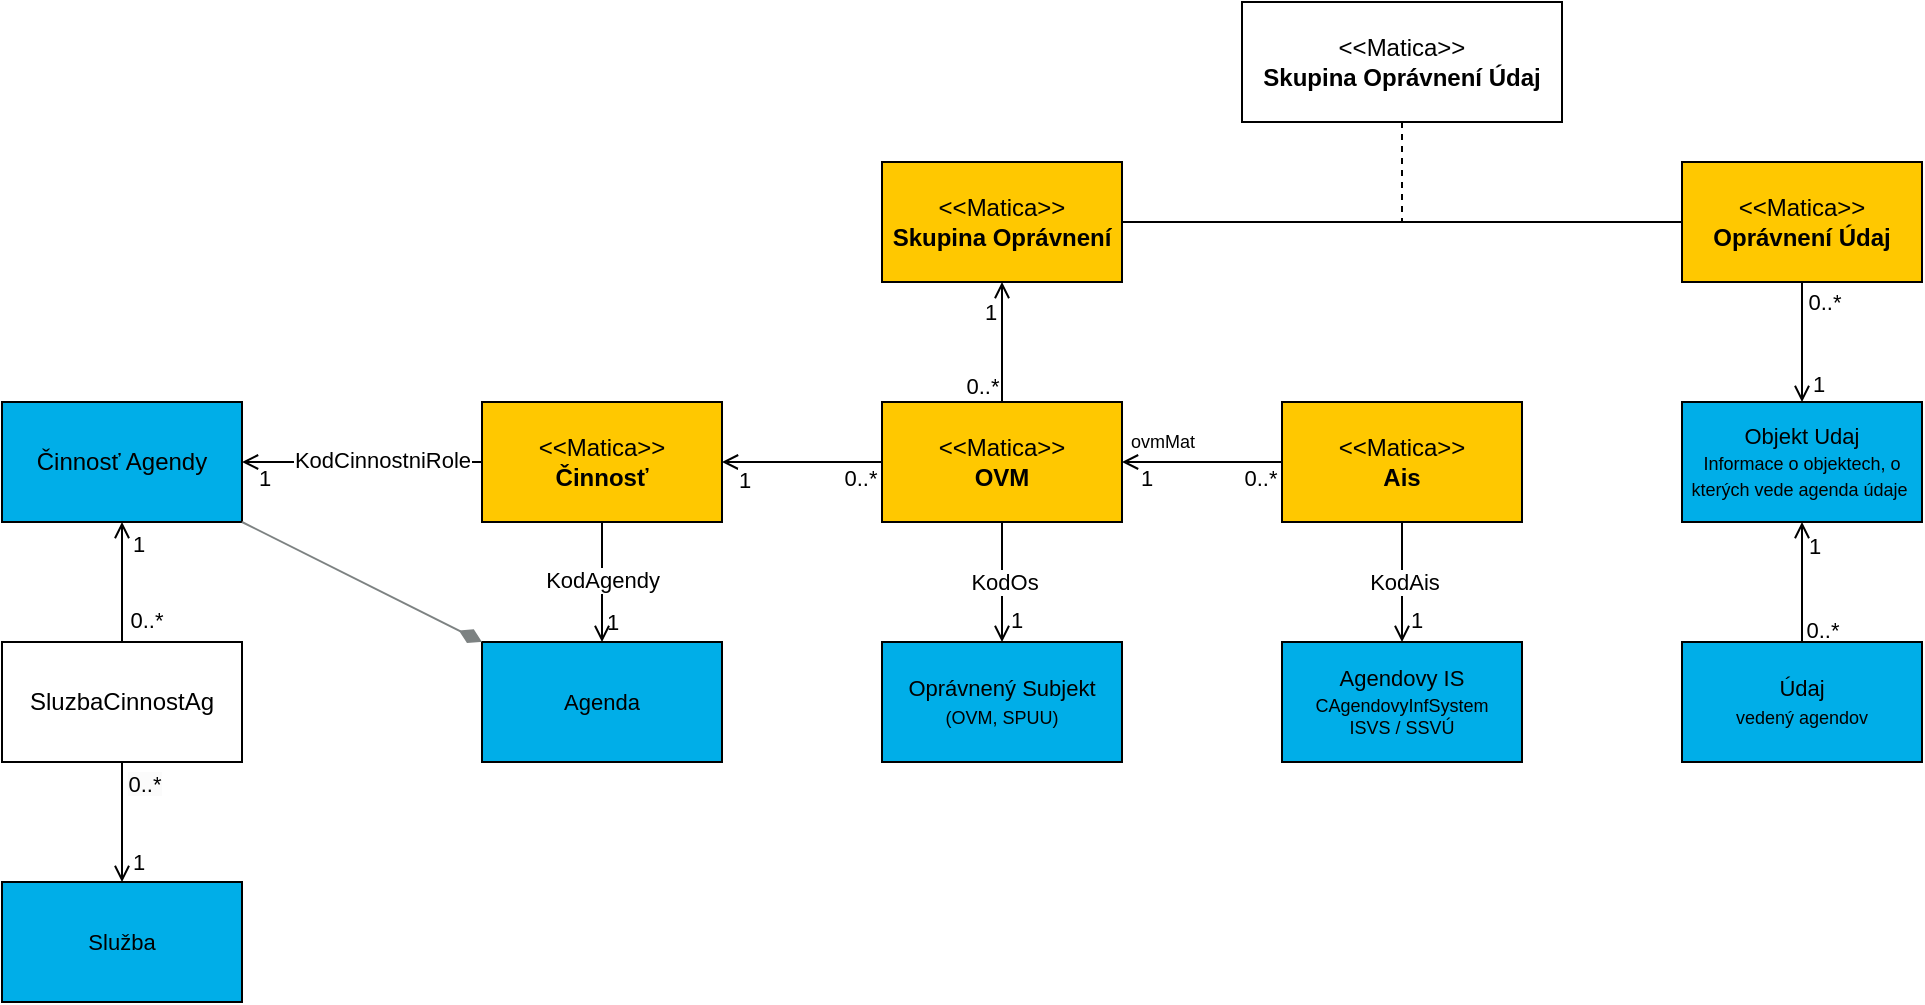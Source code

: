 <mxfile version="26.1.1">
  <diagram id="C5RBs43oDa-KdzZeNtuy" name="Page-1">
    <mxGraphModel dx="2074" dy="1197" grid="1" gridSize="10" guides="1" tooltips="1" connect="1" arrows="1" fold="1" page="1" pageScale="1" pageWidth="1169" pageHeight="827" math="0" shadow="0">
      <root>
        <mxCell id="WIyWlLk6GJQsqaUBKTNV-0" />
        <mxCell id="WIyWlLk6GJQsqaUBKTNV-1" parent="WIyWlLk6GJQsqaUBKTNV-0" />
        <mxCell id="vt_LdCKFK2phQcsKuzaI-10" value="" style="edgeStyle=orthogonalEdgeStyle;shape=connector;rounded=0;orthogonalLoop=1;jettySize=auto;html=1;strokeColor=default;align=center;verticalAlign=middle;fontFamily=Helvetica;fontSize=11;fontColor=default;labelBackgroundColor=default;endArrow=open;endFill=0;sourceMultiplicity=1..*;targetMultiplicity=0..1;label=XXXX" parent="WIyWlLk6GJQsqaUBKTNV-1" source="vt_LdCKFK2phQcsKuzaI-7" target="vt_LdCKFK2phQcsKuzaI-9" edge="1">
          <mxGeometry relative="1" as="geometry" />
        </mxCell>
        <mxCell id="vt_LdCKFK2phQcsKuzaI-13" value="1" style="edgeLabel;html=1;align=center;verticalAlign=middle;resizable=0;points=[];fontFamily=Helvetica;fontSize=11;fontColor=default;labelBackgroundColor=none;" parent="vt_LdCKFK2phQcsKuzaI-10" vertex="1" connectable="0">
          <mxGeometry x="0.672" y="1" relative="1" as="geometry">
            <mxPoint x="6" y="-1" as="offset" />
          </mxGeometry>
        </mxCell>
        <mxCell id="vt_LdCKFK2phQcsKuzaI-26" value="KodOs" style="edgeLabel;html=1;align=center;verticalAlign=middle;resizable=0;points=[];fontFamily=Helvetica;fontSize=11;fontColor=default;labelBackgroundColor=default;" parent="vt_LdCKFK2phQcsKuzaI-10" vertex="1" connectable="0">
          <mxGeometry x="-0.01" y="1" relative="1" as="geometry">
            <mxPoint as="offset" />
          </mxGeometry>
        </mxCell>
        <mxCell id="vt_LdCKFK2phQcsKuzaI-14" value="" style="edgeStyle=orthogonalEdgeStyle;shape=connector;rounded=0;orthogonalLoop=1;jettySize=auto;html=1;strokeColor=default;align=center;verticalAlign=middle;fontFamily=Helvetica;fontSize=11;fontColor=default;labelBackgroundColor=default;endArrow=open;endFill=0;" parent="WIyWlLk6GJQsqaUBKTNV-1" source="vt_LdCKFK2phQcsKuzaI-7" target="vt_LdCKFK2phQcsKuzaI-12" edge="1">
          <mxGeometry relative="1" as="geometry" />
        </mxCell>
        <mxCell id="vt_LdCKFK2phQcsKuzaI-15" value="1" style="edgeLabel;html=1;align=center;verticalAlign=middle;resizable=0;points=[];fontFamily=Helvetica;fontSize=11;fontColor=default;labelBackgroundColor=default;" parent="vt_LdCKFK2phQcsKuzaI-14" vertex="1" connectable="0">
          <mxGeometry x="0.595" y="1" relative="1" as="geometry">
            <mxPoint x="-5" y="8" as="offset" />
          </mxGeometry>
        </mxCell>
        <mxCell id="vt_LdCKFK2phQcsKuzaI-29" value="0..*" style="edgeLabel;html=1;align=center;verticalAlign=middle;resizable=0;points=[];fontFamily=Helvetica;fontSize=11;fontColor=default;labelBackgroundColor=none;" parent="vt_LdCKFK2phQcsKuzaI-14" vertex="1" connectable="0">
          <mxGeometry x="-0.767" y="1" relative="1" as="geometry">
            <mxPoint x="-2" y="7" as="offset" />
          </mxGeometry>
        </mxCell>
        <mxCell id="vt_LdCKFK2phQcsKuzaI-28" value="" style="edgeStyle=orthogonalEdgeStyle;shape=connector;rounded=0;orthogonalLoop=1;jettySize=auto;html=1;strokeColor=default;align=center;verticalAlign=middle;fontFamily=Helvetica;fontSize=11;fontColor=default;labelBackgroundColor=default;endArrow=open;endFill=0;" parent="WIyWlLk6GJQsqaUBKTNV-1" source="vt_LdCKFK2phQcsKuzaI-27" target="vt_LdCKFK2phQcsKuzaI-7" edge="1">
          <mxGeometry relative="1" as="geometry" />
        </mxCell>
        <mxCell id="vt_LdCKFK2phQcsKuzaI-30" value="1" style="edgeLabel;html=1;align=center;verticalAlign=middle;resizable=0;points=[];fontFamily=Helvetica;fontSize=11;fontColor=default;labelBackgroundColor=none;" parent="vt_LdCKFK2phQcsKuzaI-28" vertex="1" connectable="0">
          <mxGeometry x="0.716" y="-1" relative="1" as="geometry">
            <mxPoint y="9" as="offset" />
          </mxGeometry>
        </mxCell>
        <mxCell id="vt_LdCKFK2phQcsKuzaI-31" value="ovmMat" style="edgeLabel;html=1;align=center;verticalAlign=middle;resizable=0;points=[];fontFamily=Helvetica;fontSize=9;fontColor=default;labelBackgroundColor=none;" parent="vt_LdCKFK2phQcsKuzaI-28" vertex="1" connectable="0">
          <mxGeometry x="0.664" relative="1" as="geometry">
            <mxPoint x="6" y="-10" as="offset" />
          </mxGeometry>
        </mxCell>
        <mxCell id="vt_LdCKFK2phQcsKuzaI-33" value="0..*" style="edgeLabel;html=1;align=center;verticalAlign=middle;resizable=0;points=[];fontFamily=Helvetica;fontSize=11;fontColor=default;labelBackgroundColor=none;" parent="vt_LdCKFK2phQcsKuzaI-28" vertex="1" connectable="0">
          <mxGeometry x="-0.767" y="1" relative="1" as="geometry">
            <mxPoint x="-2" y="7" as="offset" />
          </mxGeometry>
        </mxCell>
        <mxCell id="vt_LdCKFK2phQcsKuzaI-7" value="&lt;span style=&quot;font-size: 12px;&quot;&gt;&amp;lt;&amp;lt;Matica&amp;gt;&amp;gt;&lt;/span&gt;&lt;div style=&quot;font-size: 12px;&quot;&gt;&lt;b&gt;OVM&lt;/b&gt;&lt;/div&gt;" style="rounded=0;whiteSpace=wrap;html=1;fontFamily=Helvetica;fontSize=11;labelBackgroundColor=none;fillColor=#FFC800;strokeColor=#000000;" parent="WIyWlLk6GJQsqaUBKTNV-1" vertex="1">
          <mxGeometry x="480" y="320" width="120" height="60" as="geometry" />
        </mxCell>
        <mxCell id="vt_LdCKFK2phQcsKuzaI-9" value="Oprávnený Subjekt&lt;div&gt;&lt;font style=&quot;font-size: 9px;&quot;&gt;(OVM, SPUU)&lt;/font&gt;&lt;/div&gt;" style="rounded=0;whiteSpace=wrap;html=1;fontFamily=Helvetica;fontSize=11;labelBackgroundColor=none;fillColor=#00AEE8;strokeColor=#000000;" parent="WIyWlLk6GJQsqaUBKTNV-1" vertex="1">
          <mxGeometry x="480" y="440" width="120" height="60" as="geometry" />
        </mxCell>
        <mxCell id="vt_LdCKFK2phQcsKuzaI-17" value="" style="edgeStyle=orthogonalEdgeStyle;shape=connector;rounded=0;orthogonalLoop=1;jettySize=auto;html=1;strokeColor=default;align=center;verticalAlign=middle;fontFamily=Helvetica;fontSize=11;fontColor=default;labelBackgroundColor=default;endArrow=open;endFill=0;" parent="WIyWlLk6GJQsqaUBKTNV-1" source="vt_LdCKFK2phQcsKuzaI-12" target="vt_LdCKFK2phQcsKuzaI-16" edge="1">
          <mxGeometry relative="1" as="geometry" />
        </mxCell>
        <mxCell id="vt_LdCKFK2phQcsKuzaI-23" value="KodCinnostniRole" style="edgeLabel;html=1;align=center;verticalAlign=middle;resizable=0;points=[];fontFamily=Helvetica;fontSize=11;fontColor=default;labelBackgroundColor=default;" parent="vt_LdCKFK2phQcsKuzaI-17" vertex="1" connectable="0">
          <mxGeometry x="-0.161" y="-1" relative="1" as="geometry">
            <mxPoint as="offset" />
          </mxGeometry>
        </mxCell>
        <mxCell id="vt_LdCKFK2phQcsKuzaI-24" value="1" style="edgeLabel;html=1;align=center;verticalAlign=middle;resizable=0;points=[];fontFamily=Helvetica;fontSize=11;fontColor=default;labelBackgroundColor=none;" parent="vt_LdCKFK2phQcsKuzaI-17" vertex="1" connectable="0">
          <mxGeometry x="0.801" y="-1" relative="1" as="geometry">
            <mxPoint x="-1" y="9" as="offset" />
          </mxGeometry>
        </mxCell>
        <mxCell id="vt_LdCKFK2phQcsKuzaI-19" value="" style="edgeStyle=orthogonalEdgeStyle;shape=connector;rounded=0;orthogonalLoop=1;jettySize=auto;html=1;strokeColor=default;align=center;verticalAlign=middle;fontFamily=Helvetica;fontSize=11;fontColor=default;labelBackgroundColor=default;endArrow=open;endFill=0;" parent="WIyWlLk6GJQsqaUBKTNV-1" source="vt_LdCKFK2phQcsKuzaI-12" target="vt_LdCKFK2phQcsKuzaI-18" edge="1">
          <mxGeometry relative="1" as="geometry" />
        </mxCell>
        <mxCell id="vt_LdCKFK2phQcsKuzaI-21" value="1" style="edgeLabel;html=1;align=center;verticalAlign=middle;resizable=0;points=[];fontFamily=Helvetica;fontSize=11;fontColor=default;labelBackgroundColor=none;" parent="vt_LdCKFK2phQcsKuzaI-19" vertex="1" connectable="0">
          <mxGeometry x="0.649" relative="1" as="geometry">
            <mxPoint x="5" as="offset" />
          </mxGeometry>
        </mxCell>
        <mxCell id="vt_LdCKFK2phQcsKuzaI-25" value="KodAgendy" style="edgeLabel;html=1;align=center;verticalAlign=middle;resizable=0;points=[];fontFamily=Helvetica;fontSize=11;fontColor=default;labelBackgroundColor=default;" parent="vt_LdCKFK2phQcsKuzaI-19" vertex="1" connectable="0">
          <mxGeometry x="-0.052" relative="1" as="geometry">
            <mxPoint as="offset" />
          </mxGeometry>
        </mxCell>
        <mxCell id="vt_LdCKFK2phQcsKuzaI-12" value="&lt;span style=&quot;font-size: 12px;&quot;&gt;&amp;lt;&amp;lt;Matica&amp;gt;&amp;gt;&lt;/span&gt;&lt;div style=&quot;font-size: 12px;&quot;&gt;&lt;b&gt;Činnosť&lt;/b&gt;&lt;/div&gt;" style="rounded=0;whiteSpace=wrap;html=1;fontFamily=Helvetica;fontSize=11;labelBackgroundColor=none;fillColor=#FFC800;strokeColor=#000000;" parent="WIyWlLk6GJQsqaUBKTNV-1" vertex="1">
          <mxGeometry x="280" y="320" width="120" height="60" as="geometry" />
        </mxCell>
        <mxCell id="vt_LdCKFK2phQcsKuzaI-61" value="" style="edgeStyle=orthogonalEdgeStyle;shape=connector;rounded=0;orthogonalLoop=1;jettySize=auto;html=1;strokeColor=default;align=center;verticalAlign=middle;fontFamily=Helvetica;fontSize=11;fontColor=default;labelBackgroundColor=default;endArrow=none;endFill=0;startFill=0;startArrow=open;" parent="WIyWlLk6GJQsqaUBKTNV-1" source="vt_LdCKFK2phQcsKuzaI-16" target="vt_LdCKFK2phQcsKuzaI-59" edge="1">
          <mxGeometry relative="1" as="geometry" />
        </mxCell>
        <mxCell id="vt_LdCKFK2phQcsKuzaI-64" value="1" style="edgeLabel;html=1;align=center;verticalAlign=middle;resizable=0;points=[];fontFamily=Helvetica;fontSize=11;fontColor=default;labelBackgroundColor=none;" parent="vt_LdCKFK2phQcsKuzaI-61" vertex="1" connectable="0">
          <mxGeometry x="-0.638" relative="1" as="geometry">
            <mxPoint x="8" as="offset" />
          </mxGeometry>
        </mxCell>
        <mxCell id="vt_LdCKFK2phQcsKuzaI-65" value="0..*" style="edgeLabel;html=1;align=center;verticalAlign=middle;resizable=0;points=[];fontFamily=Helvetica;fontSize=11;fontColor=default;labelBackgroundColor=none;" parent="vt_LdCKFK2phQcsKuzaI-61" vertex="1" connectable="0">
          <mxGeometry x="0.581" y="-2" relative="1" as="geometry">
            <mxPoint x="14" y="1" as="offset" />
          </mxGeometry>
        </mxCell>
        <mxCell id="vt_LdCKFK2phQcsKuzaI-16" value="&lt;span style=&quot;font-size: 12px;&quot;&gt;Činnosť Agendy&lt;/span&gt;" style="rounded=0;whiteSpace=wrap;html=1;fontFamily=Helvetica;fontSize=11;labelBackgroundColor=none;fillColor=#00AEE8;strokeColor=#000000;" parent="WIyWlLk6GJQsqaUBKTNV-1" vertex="1">
          <mxGeometry x="40" y="320" width="120" height="60" as="geometry" />
        </mxCell>
        <mxCell id="vt_LdCKFK2phQcsKuzaI-18" value="Agenda" style="rounded=0;whiteSpace=wrap;html=1;fontFamily=Helvetica;fontSize=11;labelBackgroundColor=none;fillColor=#00AEE8;strokeColor=#000000;" parent="WIyWlLk6GJQsqaUBKTNV-1" vertex="1">
          <mxGeometry x="280" y="440" width="120" height="60" as="geometry" />
        </mxCell>
        <mxCell id="vt_LdCKFK2phQcsKuzaI-27" value="&lt;span style=&quot;font-size: 12px;&quot;&gt;&amp;lt;&amp;lt;Matica&amp;gt;&amp;gt;&lt;/span&gt;&lt;div style=&quot;font-size: 12px;&quot;&gt;&lt;b&gt;Ais&lt;/b&gt;&lt;/div&gt;" style="rounded=0;whiteSpace=wrap;html=1;fontFamily=Helvetica;fontSize=11;labelBackgroundColor=none;fillColor=#FFC800;strokeColor=#000000;" parent="WIyWlLk6GJQsqaUBKTNV-1" vertex="1">
          <mxGeometry x="680" y="320" width="120" height="60" as="geometry" />
        </mxCell>
        <mxCell id="vt_LdCKFK2phQcsKuzaI-34" value="Agendovy IS&lt;div&gt;&lt;font style=&quot;font-size: 9px;&quot;&gt;CAgendovyInfSystem&lt;/font&gt;&lt;/div&gt;&lt;div&gt;&lt;font style=&quot;font-size: 9px;&quot;&gt;&lt;div style=&quot;&quot;&gt;ISVS / SSVÚ&lt;/div&gt;&lt;/font&gt;&lt;/div&gt;" style="rounded=0;whiteSpace=wrap;html=1;fontFamily=Helvetica;fontSize=11;labelBackgroundColor=none;fillColor=#00AEE8;strokeColor=#000000;" parent="WIyWlLk6GJQsqaUBKTNV-1" vertex="1">
          <mxGeometry x="680" y="440" width="120" height="60" as="geometry" />
        </mxCell>
        <mxCell id="vt_LdCKFK2phQcsKuzaI-35" value="" style="edgeStyle=orthogonalEdgeStyle;shape=connector;rounded=0;orthogonalLoop=1;jettySize=auto;html=1;strokeColor=default;align=center;verticalAlign=middle;fontFamily=Helvetica;fontSize=11;fontColor=default;labelBackgroundColor=default;endArrow=open;endFill=0;sourceMultiplicity=1..*;targetMultiplicity=0..1;label=XXXX" parent="WIyWlLk6GJQsqaUBKTNV-1" source="vt_LdCKFK2phQcsKuzaI-27" target="vt_LdCKFK2phQcsKuzaI-34" edge="1">
          <mxGeometry relative="1" as="geometry">
            <mxPoint x="550" y="390" as="sourcePoint" />
            <mxPoint x="550" y="490" as="targetPoint" />
          </mxGeometry>
        </mxCell>
        <mxCell id="vt_LdCKFK2phQcsKuzaI-36" value="1" style="edgeLabel;html=1;align=center;verticalAlign=middle;resizable=0;points=[];fontFamily=Helvetica;fontSize=11;fontColor=default;labelBackgroundColor=none;" parent="vt_LdCKFK2phQcsKuzaI-35" vertex="1" connectable="0">
          <mxGeometry x="0.672" y="1" relative="1" as="geometry">
            <mxPoint x="6" y="-1" as="offset" />
          </mxGeometry>
        </mxCell>
        <mxCell id="vt_LdCKFK2phQcsKuzaI-37" value="KodAis" style="edgeLabel;html=1;align=center;verticalAlign=middle;resizable=0;points=[];fontFamily=Helvetica;fontSize=11;fontColor=default;labelBackgroundColor=default;" parent="vt_LdCKFK2phQcsKuzaI-35" vertex="1" connectable="0">
          <mxGeometry x="-0.01" y="1" relative="1" as="geometry">
            <mxPoint as="offset" />
          </mxGeometry>
        </mxCell>
        <mxCell id="vt_LdCKFK2phQcsKuzaI-38" value="&lt;span style=&quot;font-size: 12px;&quot;&gt;&amp;lt;&amp;lt;Matica&amp;gt;&amp;gt;&lt;/span&gt;&lt;div style=&quot;font-size: 12px;&quot;&gt;&lt;b&gt;Skupina Oprávnení&lt;/b&gt;&lt;/div&gt;" style="rounded=0;whiteSpace=wrap;html=1;fontFamily=Helvetica;fontSize=11;labelBackgroundColor=none;fillColor=#FFC800;strokeColor=#000000;" parent="WIyWlLk6GJQsqaUBKTNV-1" vertex="1">
          <mxGeometry x="480" y="200" width="120" height="60" as="geometry" />
        </mxCell>
        <mxCell id="vt_LdCKFK2phQcsKuzaI-39" value="" style="edgeStyle=orthogonalEdgeStyle;shape=connector;rounded=0;orthogonalLoop=1;jettySize=auto;html=1;strokeColor=default;align=center;verticalAlign=middle;fontFamily=Helvetica;fontSize=11;fontColor=default;labelBackgroundColor=default;endArrow=open;endFill=0;" parent="WIyWlLk6GJQsqaUBKTNV-1" source="vt_LdCKFK2phQcsKuzaI-7" target="vt_LdCKFK2phQcsKuzaI-38" edge="1">
          <mxGeometry relative="1" as="geometry">
            <mxPoint x="490" y="360" as="sourcePoint" />
            <mxPoint x="410" y="360" as="targetPoint" />
          </mxGeometry>
        </mxCell>
        <mxCell id="vt_LdCKFK2phQcsKuzaI-40" value="1" style="edgeLabel;html=1;align=center;verticalAlign=middle;resizable=0;points=[];fontFamily=Helvetica;fontSize=11;fontColor=default;labelBackgroundColor=default;" parent="vt_LdCKFK2phQcsKuzaI-39" vertex="1" connectable="0">
          <mxGeometry x="0.595" y="1" relative="1" as="geometry">
            <mxPoint x="-5" y="3" as="offset" />
          </mxGeometry>
        </mxCell>
        <mxCell id="vt_LdCKFK2phQcsKuzaI-41" value="0..*" style="edgeLabel;html=1;align=center;verticalAlign=middle;resizable=0;points=[];fontFamily=Helvetica;fontSize=11;fontColor=default;labelBackgroundColor=none;" parent="vt_LdCKFK2phQcsKuzaI-39" vertex="1" connectable="0">
          <mxGeometry x="-0.767" y="1" relative="1" as="geometry">
            <mxPoint x="-9" y="-1" as="offset" />
          </mxGeometry>
        </mxCell>
        <mxCell id="vt_LdCKFK2phQcsKuzaI-47" value="" style="edgeStyle=orthogonalEdgeStyle;shape=connector;rounded=0;orthogonalLoop=1;jettySize=auto;html=1;strokeColor=default;align=center;verticalAlign=middle;fontFamily=Helvetica;fontSize=11;fontColor=default;labelBackgroundColor=default;endArrow=none;endFill=0;startFill=0;" parent="WIyWlLk6GJQsqaUBKTNV-1" source="vt_LdCKFK2phQcsKuzaI-38" target="vt_LdCKFK2phQcsKuzaI-46" edge="1">
          <mxGeometry relative="1" as="geometry" />
        </mxCell>
        <mxCell id="vt_LdCKFK2phQcsKuzaI-42" value="&lt;span style=&quot;font-size: 12px;&quot;&gt;&amp;lt;&amp;lt;Matica&amp;gt;&amp;gt;&lt;/span&gt;&lt;div style=&quot;font-size: 12px;&quot;&gt;&lt;b&gt;Skupina Oprávnení Údaj&lt;/b&gt;&lt;/div&gt;" style="rounded=0;whiteSpace=wrap;html=1;fontFamily=Helvetica;fontSize=11;labelBackgroundColor=none;" parent="WIyWlLk6GJQsqaUBKTNV-1" vertex="1">
          <mxGeometry x="660" y="120" width="160" height="60" as="geometry" />
        </mxCell>
        <mxCell id="vt_LdCKFK2phQcsKuzaI-46" value="&lt;span style=&quot;font-size: 12px;&quot;&gt;&amp;lt;&amp;lt;Matica&amp;gt;&amp;gt;&lt;/span&gt;&lt;div style=&quot;font-size: 12px;&quot;&gt;&lt;b&gt;Oprávnení Údaj&lt;/b&gt;&lt;/div&gt;" style="rounded=0;whiteSpace=wrap;html=1;fontFamily=Helvetica;fontSize=11;labelBackgroundColor=none;fillColor=#FFC800;strokeColor=#000000;" parent="WIyWlLk6GJQsqaUBKTNV-1" vertex="1">
          <mxGeometry x="880" y="200" width="120" height="60" as="geometry" />
        </mxCell>
        <mxCell id="vt_LdCKFK2phQcsKuzaI-49" value="" style="edgeStyle=orthogonalEdgeStyle;shape=connector;rounded=0;orthogonalLoop=1;jettySize=auto;html=1;strokeColor=default;align=center;verticalAlign=middle;fontFamily=Helvetica;fontSize=11;fontColor=default;labelBackgroundColor=default;endArrow=none;endFill=0;startFill=0;exitX=0.5;exitY=1;exitDx=0;exitDy=0;dashed=1;" parent="WIyWlLk6GJQsqaUBKTNV-1" source="vt_LdCKFK2phQcsKuzaI-42" edge="1">
          <mxGeometry relative="1" as="geometry">
            <mxPoint x="610" y="240" as="sourcePoint" />
            <mxPoint x="740" y="230" as="targetPoint" />
          </mxGeometry>
        </mxCell>
        <mxCell id="vt_LdCKFK2phQcsKuzaI-50" value="Objekt Udaj&lt;div&gt;&lt;font style=&quot;font-size: 9px;&quot;&gt;Informace o objektech, o kterých vede agenda údaje&amp;nbsp;&lt;/font&gt;&lt;/div&gt;" style="rounded=0;whiteSpace=wrap;html=1;fontFamily=Helvetica;fontSize=11;labelBackgroundColor=none;fillColor=#00AEE8;strokeColor=#000000;" parent="WIyWlLk6GJQsqaUBKTNV-1" vertex="1">
          <mxGeometry x="880" y="320" width="120" height="60" as="geometry" />
        </mxCell>
        <mxCell id="vt_LdCKFK2phQcsKuzaI-51" value="" style="edgeStyle=orthogonalEdgeStyle;shape=connector;rounded=0;orthogonalLoop=1;jettySize=auto;html=1;strokeColor=default;align=center;verticalAlign=middle;fontFamily=Helvetica;fontSize=11;fontColor=default;labelBackgroundColor=default;endArrow=open;endFill=0;" parent="WIyWlLk6GJQsqaUBKTNV-1" source="vt_LdCKFK2phQcsKuzaI-46" target="vt_LdCKFK2phQcsKuzaI-50" edge="1">
          <mxGeometry relative="1" as="geometry">
            <mxPoint x="690" y="380" as="sourcePoint" />
            <mxPoint x="610" y="380" as="targetPoint" />
          </mxGeometry>
        </mxCell>
        <mxCell id="vt_LdCKFK2phQcsKuzaI-52" value="1" style="edgeLabel;html=1;align=center;verticalAlign=middle;resizable=0;points=[];fontFamily=Helvetica;fontSize=11;fontColor=default;labelBackgroundColor=none;" parent="vt_LdCKFK2phQcsKuzaI-51" vertex="1" connectable="0">
          <mxGeometry x="0.716" y="-1" relative="1" as="geometry">
            <mxPoint x="9" y="-1" as="offset" />
          </mxGeometry>
        </mxCell>
        <mxCell id="vt_LdCKFK2phQcsKuzaI-54" value="0..*" style="edgeLabel;html=1;align=center;verticalAlign=middle;resizable=0;points=[];fontFamily=Helvetica;fontSize=11;fontColor=default;labelBackgroundColor=none;" parent="vt_LdCKFK2phQcsKuzaI-51" vertex="1" connectable="0">
          <mxGeometry x="-0.767" y="1" relative="1" as="geometry">
            <mxPoint x="10" y="3" as="offset" />
          </mxGeometry>
        </mxCell>
        <mxCell id="vt_LdCKFK2phQcsKuzaI-55" value="Údaj&lt;div&gt;&lt;font style=&quot;font-size: 9px;&quot;&gt;vedený agendov&lt;/font&gt;&lt;/div&gt;" style="rounded=0;whiteSpace=wrap;html=1;fontFamily=Helvetica;fontSize=11;labelBackgroundColor=none;fillColor=#00AEE8;strokeColor=#000000;" parent="WIyWlLk6GJQsqaUBKTNV-1" vertex="1">
          <mxGeometry x="880" y="440" width="120" height="60" as="geometry" />
        </mxCell>
        <mxCell id="vt_LdCKFK2phQcsKuzaI-56" value="" style="edgeStyle=orthogonalEdgeStyle;shape=connector;rounded=0;orthogonalLoop=1;jettySize=auto;html=1;strokeColor=default;align=center;verticalAlign=middle;fontFamily=Helvetica;fontSize=11;fontColor=default;labelBackgroundColor=default;endArrow=open;endFill=0;exitX=0.5;exitY=0;exitDx=0;exitDy=0;" parent="WIyWlLk6GJQsqaUBKTNV-1" source="vt_LdCKFK2phQcsKuzaI-55" target="vt_LdCKFK2phQcsKuzaI-50" edge="1">
          <mxGeometry relative="1" as="geometry">
            <mxPoint x="890" y="340" as="sourcePoint" />
            <mxPoint x="810" y="340" as="targetPoint" />
          </mxGeometry>
        </mxCell>
        <mxCell id="vt_LdCKFK2phQcsKuzaI-57" value="1" style="edgeLabel;html=1;align=center;verticalAlign=middle;resizable=0;points=[];fontFamily=Helvetica;fontSize=11;fontColor=default;labelBackgroundColor=none;" parent="vt_LdCKFK2phQcsKuzaI-56" vertex="1" connectable="0">
          <mxGeometry x="0.716" y="-1" relative="1" as="geometry">
            <mxPoint x="5" y="3" as="offset" />
          </mxGeometry>
        </mxCell>
        <mxCell id="vt_LdCKFK2phQcsKuzaI-58" value="0..*" style="edgeLabel;html=1;align=center;verticalAlign=middle;resizable=0;points=[];fontFamily=Helvetica;fontSize=11;fontColor=default;labelBackgroundColor=none;" parent="vt_LdCKFK2phQcsKuzaI-56" vertex="1" connectable="0">
          <mxGeometry x="-0.767" y="1" relative="1" as="geometry">
            <mxPoint x="11" y="1" as="offset" />
          </mxGeometry>
        </mxCell>
        <mxCell id="vt_LdCKFK2phQcsKuzaI-62" value="" style="edgeStyle=orthogonalEdgeStyle;shape=connector;rounded=0;orthogonalLoop=1;jettySize=auto;html=1;strokeColor=default;align=center;verticalAlign=middle;fontFamily=Helvetica;fontSize=11;fontColor=default;labelBackgroundColor=default;endArrow=open;endFill=0;startFill=0;" parent="WIyWlLk6GJQsqaUBKTNV-1" source="vt_LdCKFK2phQcsKuzaI-59" target="vt_LdCKFK2phQcsKuzaI-60" edge="1">
          <mxGeometry relative="1" as="geometry" />
        </mxCell>
        <mxCell id="vt_LdCKFK2phQcsKuzaI-63" value="1" style="edgeLabel;html=1;align=center;verticalAlign=middle;resizable=0;points=[];fontFamily=Helvetica;fontSize=11;fontColor=default;labelBackgroundColor=none;" parent="vt_LdCKFK2phQcsKuzaI-62" vertex="1" connectable="0">
          <mxGeometry x="0.672" relative="1" as="geometry">
            <mxPoint x="8" as="offset" />
          </mxGeometry>
        </mxCell>
        <mxCell id="vt_LdCKFK2phQcsKuzaI-66" value="&lt;span style=&quot;background-color: rgb(251, 251, 251);&quot;&gt;0..*&lt;/span&gt;" style="edgeLabel;html=1;align=center;verticalAlign=middle;resizable=0;points=[];fontFamily=Helvetica;fontSize=11;fontColor=default;labelBackgroundColor=default;" parent="vt_LdCKFK2phQcsKuzaI-62" vertex="1" connectable="0">
          <mxGeometry x="-0.638" y="2" relative="1" as="geometry">
            <mxPoint x="9" as="offset" />
          </mxGeometry>
        </mxCell>
        <mxCell id="vt_LdCKFK2phQcsKuzaI-59" value="&lt;span style=&quot;font-size: 12px;&quot;&gt;SluzbaCinnostAg&lt;/span&gt;" style="rounded=0;whiteSpace=wrap;html=1;fontFamily=Helvetica;fontSize=11;labelBackgroundColor=none;" parent="WIyWlLk6GJQsqaUBKTNV-1" vertex="1">
          <mxGeometry x="40" y="440" width="120" height="60" as="geometry" />
        </mxCell>
        <mxCell id="vt_LdCKFK2phQcsKuzaI-60" value="Služba" style="rounded=0;whiteSpace=wrap;html=1;fontFamily=Helvetica;fontSize=11;labelBackgroundColor=none;fillColor=#00AEE8;strokeColor=#000000;" parent="WIyWlLk6GJQsqaUBKTNV-1" vertex="1">
          <mxGeometry x="40" y="560" width="120" height="60" as="geometry" />
        </mxCell>
        <mxCell id="ZkXHmp2QW_EwgX9l6lz7-0" value="" style="html=1;startArrow=diamondThin;startFill=1;elbow=vertical;startSize=10;endArrow=none;endFill=0;rounded=0;exitX=0;exitY=0;exitDx=0;exitDy=0;entryX=1;entryY=1;entryDx=0;entryDy=0;strokeColor=#7D8282;" parent="WIyWlLk6GJQsqaUBKTNV-1" source="vt_LdCKFK2phQcsKuzaI-18" target="vt_LdCKFK2phQcsKuzaI-16" edge="1">
          <mxGeometry width="160" relative="1" as="geometry">
            <mxPoint x="500" y="610" as="sourcePoint" />
            <mxPoint x="660" y="610" as="targetPoint" />
          </mxGeometry>
        </mxCell>
      </root>
    </mxGraphModel>
  </diagram>
</mxfile>

